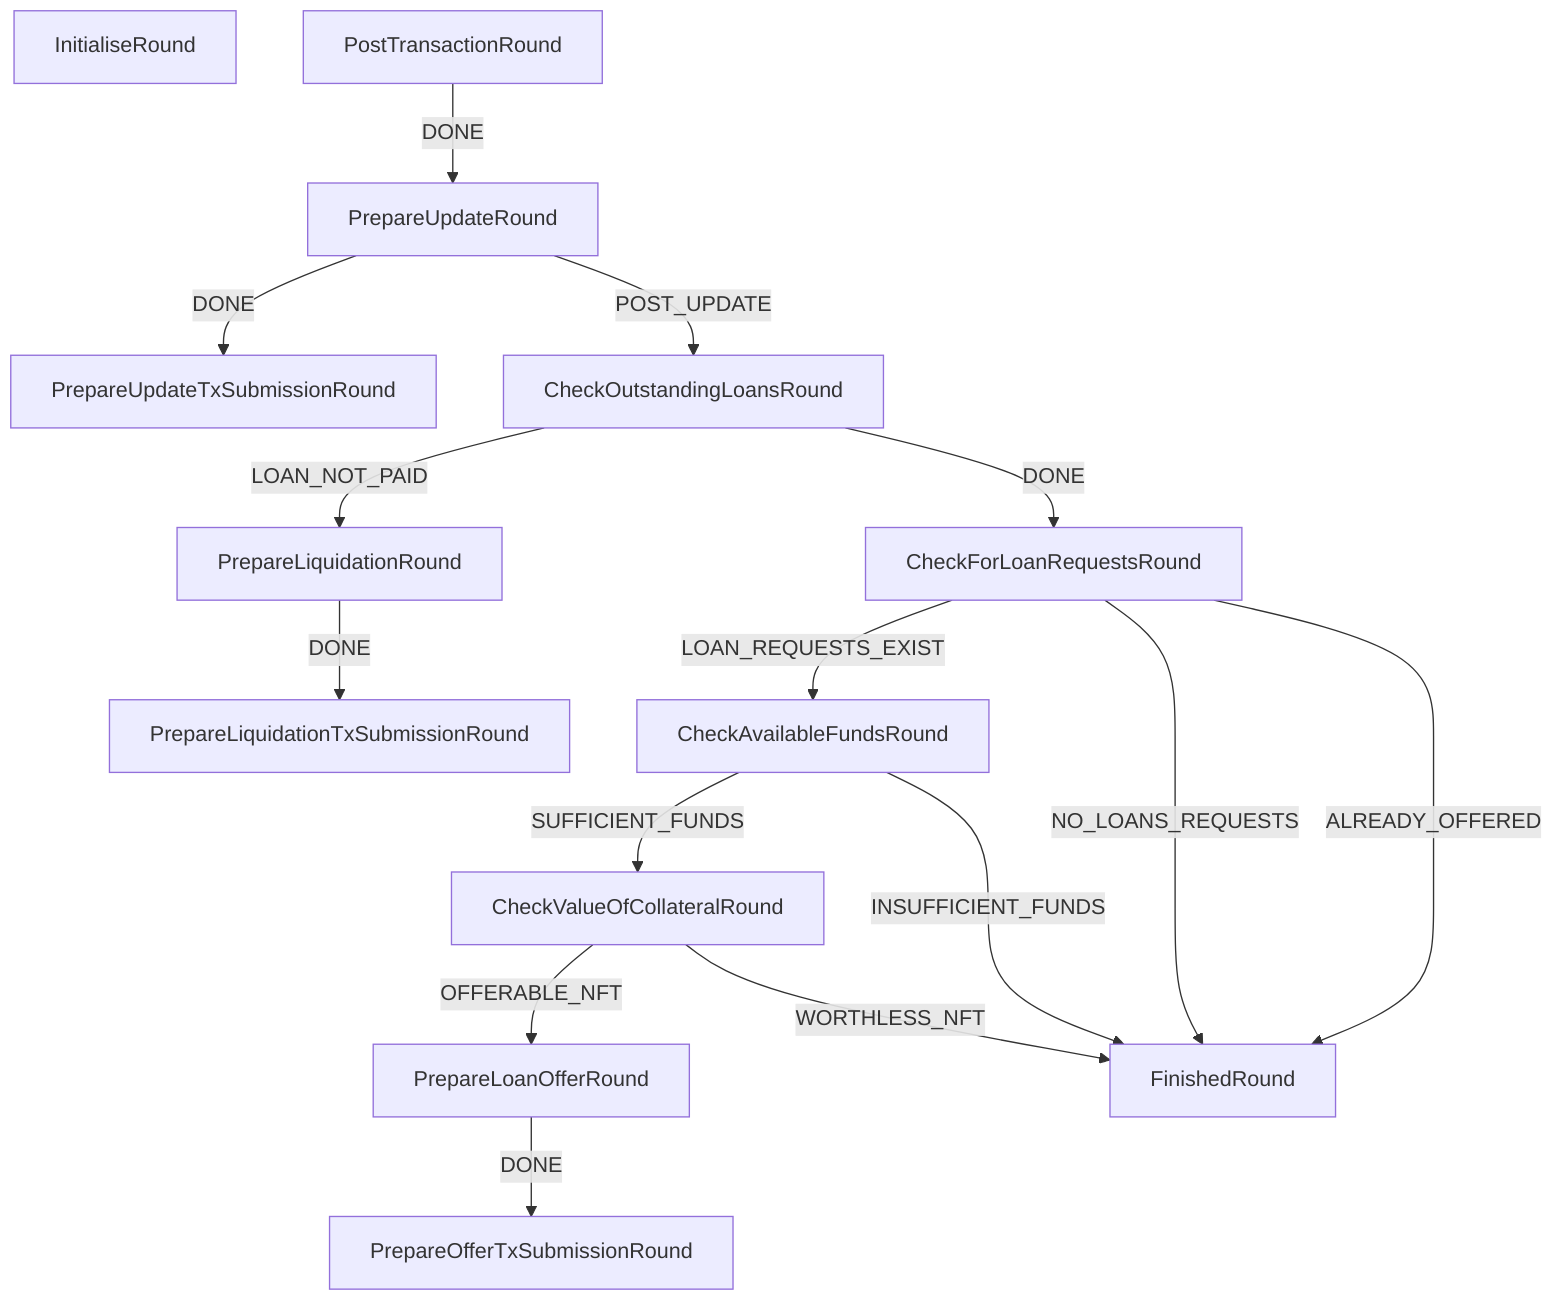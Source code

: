 graph TD
  InitialiseRound
  PostTransactionRound
  PrepareUpdateRound
  PrepareUpdateTxSubmissionRound
  InitialiseRound
  CheckOutstandingLoansRound
  PrepareLiquidationRound
  PrepareLiquidationTxSubmissionRound
  CheckForLoanRequestsRound
  CheckAvailableFundsRound
  CheckValueOfCollateralRound
  PrepareLoanOfferRound
  PrepareOfferTxSubmissionRound
  FinishedRound
  PostTransactionRound -->|DONE| PrepareUpdateRound
  PrepareUpdateRound -->|DONE| PrepareUpdateTxSubmissionRound
  PrepareUpdateRound -->|POST_UPDATE| CheckOutstandingLoansRound
  CheckOutstandingLoansRound -->|DONE| CheckForLoanRequestsRound
  CheckOutstandingLoansRound -->|LOAN_NOT_PAID| PrepareLiquidationRound
  PrepareLiquidationRound -->|DONE| PrepareLiquidationTxSubmissionRound
  CheckForLoanRequestsRound -->|ALREADY_OFFERED| FinishedRound
  CheckForLoanRequestsRound -->|NO_LOANS_REQUESTS| FinishedRound
  CheckForLoanRequestsRound -->|LOAN_REQUESTS_EXIST| CheckAvailableFundsRound
  CheckAvailableFundsRound -->|SUFFICIENT_FUNDS| CheckValueOfCollateralRound
  CheckAvailableFundsRound -->|INSUFFICIENT_FUNDS| FinishedRound
  CheckValueOfCollateralRound -->|OFFERABLE_NFT| PrepareLoanOfferRound
  CheckValueOfCollateralRound -->|WORTHLESS_NFT| FinishedRound
  PrepareLoanOfferRound -->|DONE| PrepareOfferTxSubmissionRound